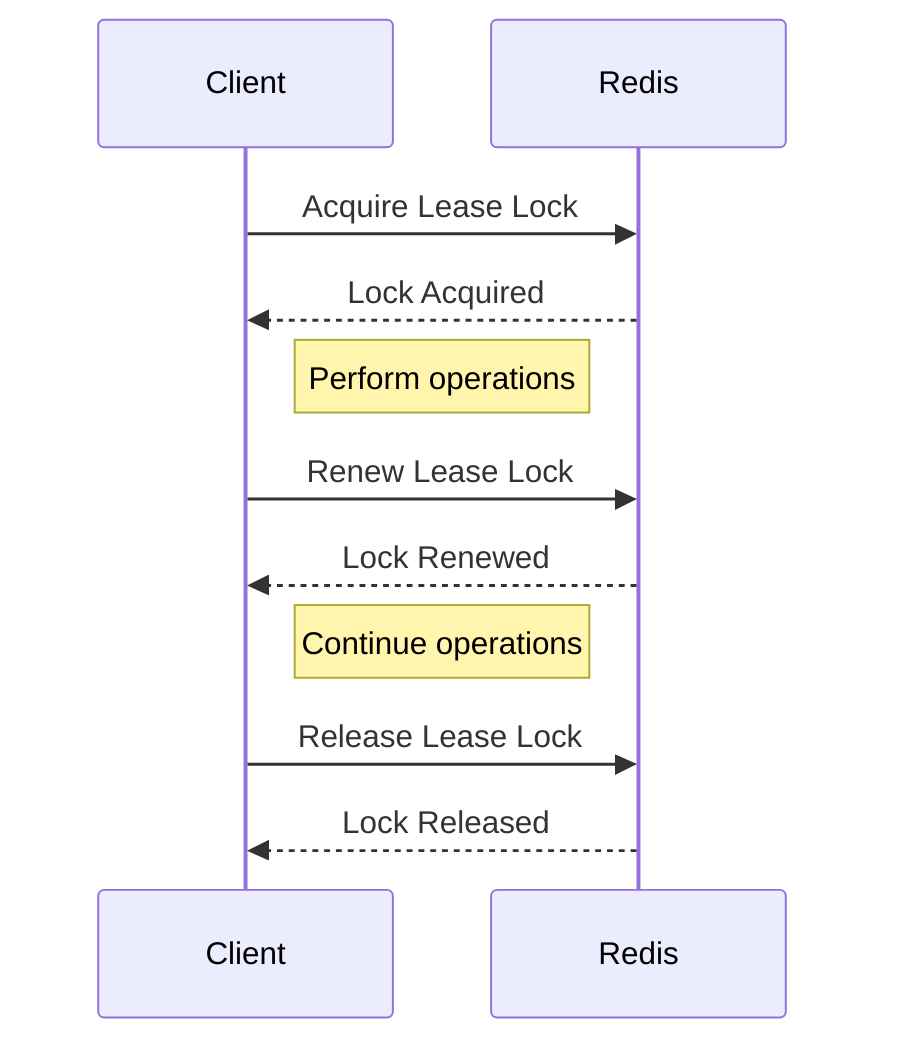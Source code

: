 sequenceDiagram
    participant Client
    participant Redis
    Client->>Redis: Acquire Lease Lock
    Redis-->>Client: Lock Acquired
    Note right of Client: Perform operations
    Client->>Redis: Renew Lease Lock
    Redis-->>Client: Lock Renewed
    Note right of Client: Continue operations
    Client->>Redis: Release Lease Lock
    Redis-->>Client: Lock Released